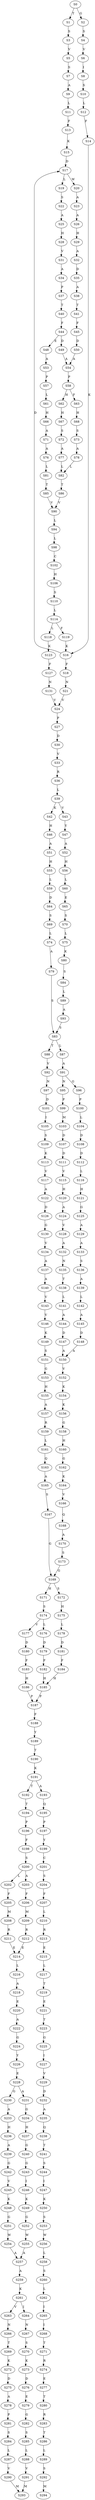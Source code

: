 strict digraph  {
	S0 -> S1 [ label = T ];
	S0 -> S2 [ label = G ];
	S1 -> S3 [ label = S ];
	S2 -> S4 [ label = S ];
	S3 -> S5 [ label = V ];
	S4 -> S6 [ label = V ];
	S5 -> S7 [ label = S ];
	S6 -> S8 [ label = I ];
	S7 -> S9 [ label = A ];
	S8 -> S10 [ label = S ];
	S9 -> S11 [ label = L ];
	S10 -> S12 [ label = L ];
	S11 -> S13 [ label = F ];
	S12 -> S14 [ label = F ];
	S13 -> S15 [ label = K ];
	S14 -> S16 [ label = K ];
	S15 -> S17 [ label = D ];
	S16 -> S18 [ label = F ];
	S16 -> S17 [ label = D ];
	S17 -> S19 [ label = L ];
	S17 -> S20 [ label = W ];
	S18 -> S21 [ label = N ];
	S19 -> S22 [ label = S ];
	S20 -> S23 [ label = A ];
	S21 -> S24 [ label = V ];
	S22 -> S25 [ label = A ];
	S23 -> S26 [ label = A ];
	S24 -> S27 [ label = P ];
	S25 -> S28 [ label = H ];
	S26 -> S29 [ label = H ];
	S27 -> S30 [ label = D ];
	S28 -> S31 [ label = V ];
	S29 -> S32 [ label = A ];
	S30 -> S33 [ label = V ];
	S31 -> S34 [ label = A ];
	S32 -> S35 [ label = D ];
	S33 -> S36 [ label = R ];
	S34 -> S37 [ label = P ];
	S35 -> S38 [ label = A ];
	S36 -> S39 [ label = L ];
	S37 -> S40 [ label = T ];
	S38 -> S41 [ label = T ];
	S39 -> S42 [ label = K ];
	S39 -> S43 [ label = V ];
	S40 -> S44 [ label = F ];
	S41 -> S45 [ label = F ];
	S42 -> S46 [ label = H ];
	S43 -> S47 [ label = Y ];
	S44 -> S48 [ label = E ];
	S44 -> S49 [ label = D ];
	S45 -> S50 [ label = D ];
	S46 -> S51 [ label = A ];
	S47 -> S52 [ label = A ];
	S48 -> S53 [ label = A ];
	S49 -> S54 [ label = A ];
	S50 -> S54 [ label = A ];
	S51 -> S55 [ label = H ];
	S52 -> S56 [ label = H ];
	S53 -> S57 [ label = P ];
	S54 -> S58 [ label = P ];
	S55 -> S59 [ label = L ];
	S56 -> S60 [ label = L ];
	S57 -> S61 [ label = L ];
	S58 -> S62 [ label = H ];
	S58 -> S63 [ label = F ];
	S59 -> S64 [ label = D ];
	S60 -> S65 [ label = E ];
	S61 -> S66 [ label = H ];
	S62 -> S67 [ label = H ];
	S63 -> S68 [ label = H ];
	S64 -> S69 [ label = S ];
	S65 -> S70 [ label = S ];
	S66 -> S71 [ label = A ];
	S67 -> S72 [ label = S ];
	S68 -> S73 [ label = S ];
	S69 -> S74 [ label = L ];
	S70 -> S75 [ label = L ];
	S71 -> S76 [ label = A ];
	S72 -> S77 [ label = A ];
	S73 -> S78 [ label = A ];
	S74 -> S79 [ label = A ];
	S75 -> S80 [ label = K ];
	S76 -> S81 [ label = L ];
	S77 -> S82 [ label = L ];
	S78 -> S82 [ label = L ];
	S79 -> S83 [ label = S ];
	S80 -> S84 [ label = S ];
	S81 -> S85 [ label = T ];
	S82 -> S86 [ label = T ];
	S83 -> S87 [ label = L ];
	S83 -> S88 [ label = T ];
	S84 -> S89 [ label = L ];
	S85 -> S90 [ label = V ];
	S86 -> S90 [ label = V ];
	S87 -> S91 [ label = A ];
	S88 -> S92 [ label = V ];
	S89 -> S93 [ label = A ];
	S90 -> S94 [ label = L ];
	S91 -> S95 [ label = N ];
	S91 -> S96 [ label = G ];
	S92 -> S97 [ label = N ];
	S93 -> S83 [ label = S ];
	S94 -> S98 [ label = L ];
	S95 -> S99 [ label = P ];
	S96 -> S100 [ label = P ];
	S97 -> S101 [ label = D ];
	S98 -> S102 [ label = C ];
	S99 -> S103 [ label = M ];
	S100 -> S104 [ label = L ];
	S101 -> S105 [ label = I ];
	S102 -> S106 [ label = H ];
	S103 -> S107 [ label = D ];
	S104 -> S108 [ label = D ];
	S105 -> S109 [ label = S ];
	S106 -> S110 [ label = S ];
	S107 -> S111 [ label = D ];
	S108 -> S112 [ label = D ];
	S109 -> S113 [ label = K ];
	S110 -> S114 [ label = L ];
	S111 -> S115 [ label = V ];
	S112 -> S116 [ label = L ];
	S113 -> S117 [ label = V ];
	S114 -> S118 [ label = L ];
	S114 -> S119 [ label = F ];
	S115 -> S120 [ label = H ];
	S116 -> S121 [ label = H ];
	S117 -> S122 [ label = A ];
	S118 -> S123 [ label = K ];
	S119 -> S16 [ label = K ];
	S120 -> S124 [ label = A ];
	S121 -> S125 [ label = G ];
	S122 -> S126 [ label = D ];
	S123 -> S127 [ label = F ];
	S124 -> S128 [ label = V ];
	S125 -> S129 [ label = A ];
	S126 -> S130 [ label = G ];
	S127 -> S131 [ label = N ];
	S128 -> S132 [ label = A ];
	S129 -> S133 [ label = A ];
	S130 -> S134 [ label = V ];
	S131 -> S24 [ label = V ];
	S132 -> S135 [ label = N ];
	S133 -> S136 [ label = S ];
	S134 -> S137 [ label = A ];
	S135 -> S138 [ label = T ];
	S136 -> S139 [ label = A ];
	S137 -> S140 [ label = A ];
	S138 -> S141 [ label = L ];
	S139 -> S142 [ label = L ];
	S140 -> S143 [ label = V ];
	S141 -> S144 [ label = A ];
	S142 -> S145 [ label = A ];
	S143 -> S146 [ label = V ];
	S144 -> S147 [ label = D ];
	S145 -> S148 [ label = D ];
	S146 -> S149 [ label = K ];
	S147 -> S150 [ label = A ];
	S148 -> S150 [ label = A ];
	S149 -> S151 [ label = S ];
	S150 -> S152 [ label = V ];
	S151 -> S153 [ label = G ];
	S152 -> S154 [ label = K ];
	S153 -> S155 [ label = H ];
	S154 -> S156 [ label = K ];
	S155 -> S157 [ label = A ];
	S156 -> S158 [ label = G ];
	S157 -> S159 [ label = R ];
	S158 -> S160 [ label = H ];
	S159 -> S161 [ label = L ];
	S160 -> S162 [ label = G ];
	S161 -> S163 [ label = Q ];
	S162 -> S164 [ label = K ];
	S163 -> S165 [ label = A ];
	S164 -> S166 [ label = V ];
	S165 -> S167 [ label = S ];
	S166 -> S168 [ label = Q ];
	S167 -> S169 [ label = G ];
	S168 -> S170 [ label = A ];
	S169 -> S171 [ label = H ];
	S169 -> S172 [ label = S ];
	S170 -> S173 [ label = S ];
	S171 -> S174 [ label = S ];
	S172 -> S175 [ label = H ];
	S173 -> S169 [ label = G ];
	S174 -> S176 [ label = L ];
	S174 -> S177 [ label = V ];
	S175 -> S178 [ label = L ];
	S176 -> S179 [ label = D ];
	S177 -> S180 [ label = D ];
	S178 -> S181 [ label = D ];
	S179 -> S182 [ label = F ];
	S180 -> S183 [ label = F ];
	S181 -> S184 [ label = F ];
	S182 -> S185 [ label = H ];
	S183 -> S186 [ label = H ];
	S184 -> S185 [ label = H ];
	S185 -> S187 [ label = P ];
	S186 -> S187 [ label = P ];
	S187 -> S188 [ label = F ];
	S188 -> S189 [ label = Y ];
	S189 -> S190 [ label = T ];
	S190 -> S191 [ label = K ];
	S191 -> S192 [ label = T ];
	S191 -> S193 [ label = A ];
	S192 -> S194 [ label = T ];
	S193 -> S195 [ label = Q ];
	S194 -> S196 [ label = P ];
	S195 -> S197 [ label = P ];
	S196 -> S198 [ label = F ];
	S197 -> S199 [ label = Y ];
	S198 -> S200 [ label = S ];
	S199 -> S201 [ label = C ];
	S200 -> S202 [ label = L ];
	S200 -> S203 [ label = A ];
	S201 -> S204 [ label = S ];
	S202 -> S205 [ label = F ];
	S203 -> S206 [ label = F ];
	S204 -> S207 [ label = F ];
	S205 -> S208 [ label = M ];
	S206 -> S209 [ label = M ];
	S207 -> S210 [ label = L ];
	S208 -> S211 [ label = R ];
	S209 -> S212 [ label = R ];
	S210 -> S213 [ label = R ];
	S211 -> S214 [ label = E ];
	S212 -> S214 [ label = E ];
	S213 -> S215 [ label = E ];
	S214 -> S216 [ label = L ];
	S215 -> S217 [ label = L ];
	S216 -> S218 [ label = A ];
	S217 -> S219 [ label = T ];
	S218 -> S220 [ label = E ];
	S219 -> S221 [ label = E ];
	S220 -> S222 [ label = A ];
	S221 -> S223 [ label = T ];
	S222 -> S224 [ label = G ];
	S223 -> S225 [ label = G ];
	S224 -> S226 [ label = Y ];
	S225 -> S227 [ label = I ];
	S226 -> S228 [ label = E ];
	S227 -> S229 [ label = V ];
	S228 -> S230 [ label = G ];
	S228 -> S231 [ label = A ];
	S229 -> S232 [ label = D ];
	S230 -> S233 [ label = A ];
	S231 -> S234 [ label = G ];
	S232 -> S235 [ label = A ];
	S233 -> S236 [ label = H ];
	S234 -> S237 [ label = H ];
	S235 -> S238 [ label = Q ];
	S236 -> S239 [ label = A ];
	S237 -> S240 [ label = G ];
	S238 -> S241 [ label = T ];
	S239 -> S242 [ label = G ];
	S240 -> S243 [ label = G ];
	S241 -> S244 [ label = S ];
	S242 -> S245 [ label = V ];
	S243 -> S246 [ label = I ];
	S244 -> S247 [ label = I ];
	S245 -> S248 [ label = K ];
	S246 -> S249 [ label = K ];
	S247 -> S250 [ label = K ];
	S248 -> S251 [ label = G ];
	S249 -> S252 [ label = G ];
	S250 -> S253 [ label = S ];
	S251 -> S254 [ label = W ];
	S252 -> S255 [ label = W ];
	S253 -> S256 [ label = W ];
	S254 -> S257 [ label = A ];
	S255 -> S257 [ label = A ];
	S256 -> S258 [ label = L ];
	S257 -> S259 [ label = A ];
	S258 -> S260 [ label = S ];
	S259 -> S261 [ label = K ];
	S260 -> S262 [ label = L ];
	S261 -> S263 [ label = V ];
	S261 -> S264 [ label = I ];
	S262 -> S265 [ label = I ];
	S263 -> S266 [ label = N ];
	S264 -> S267 [ label = N ];
	S265 -> S268 [ label = I ];
	S266 -> S269 [ label = T ];
	S267 -> S270 [ label = S ];
	S268 -> S271 [ label = T ];
	S269 -> S272 [ label = K ];
	S270 -> S273 [ label = K ];
	S271 -> S274 [ label = R ];
	S272 -> S275 [ label = D ];
	S273 -> S276 [ label = D ];
	S274 -> S277 [ label = E ];
	S275 -> S278 [ label = A ];
	S276 -> S279 [ label = E ];
	S277 -> S280 [ label = T ];
	S278 -> S281 [ label = P ];
	S279 -> S282 [ label = G ];
	S280 -> S283 [ label = R ];
	S281 -> S284 [ label = S ];
	S282 -> S285 [ label = S ];
	S283 -> S286 [ label = T ];
	S284 -> S287 [ label = L ];
	S285 -> S288 [ label = L ];
	S286 -> S289 [ label = L ];
	S287 -> S290 [ label = V ];
	S288 -> S291 [ label = V ];
	S289 -> S292 [ label = S ];
	S290 -> S293 [ label = M ];
	S291 -> S293 [ label = M ];
	S292 -> S294 [ label = M ];
}
